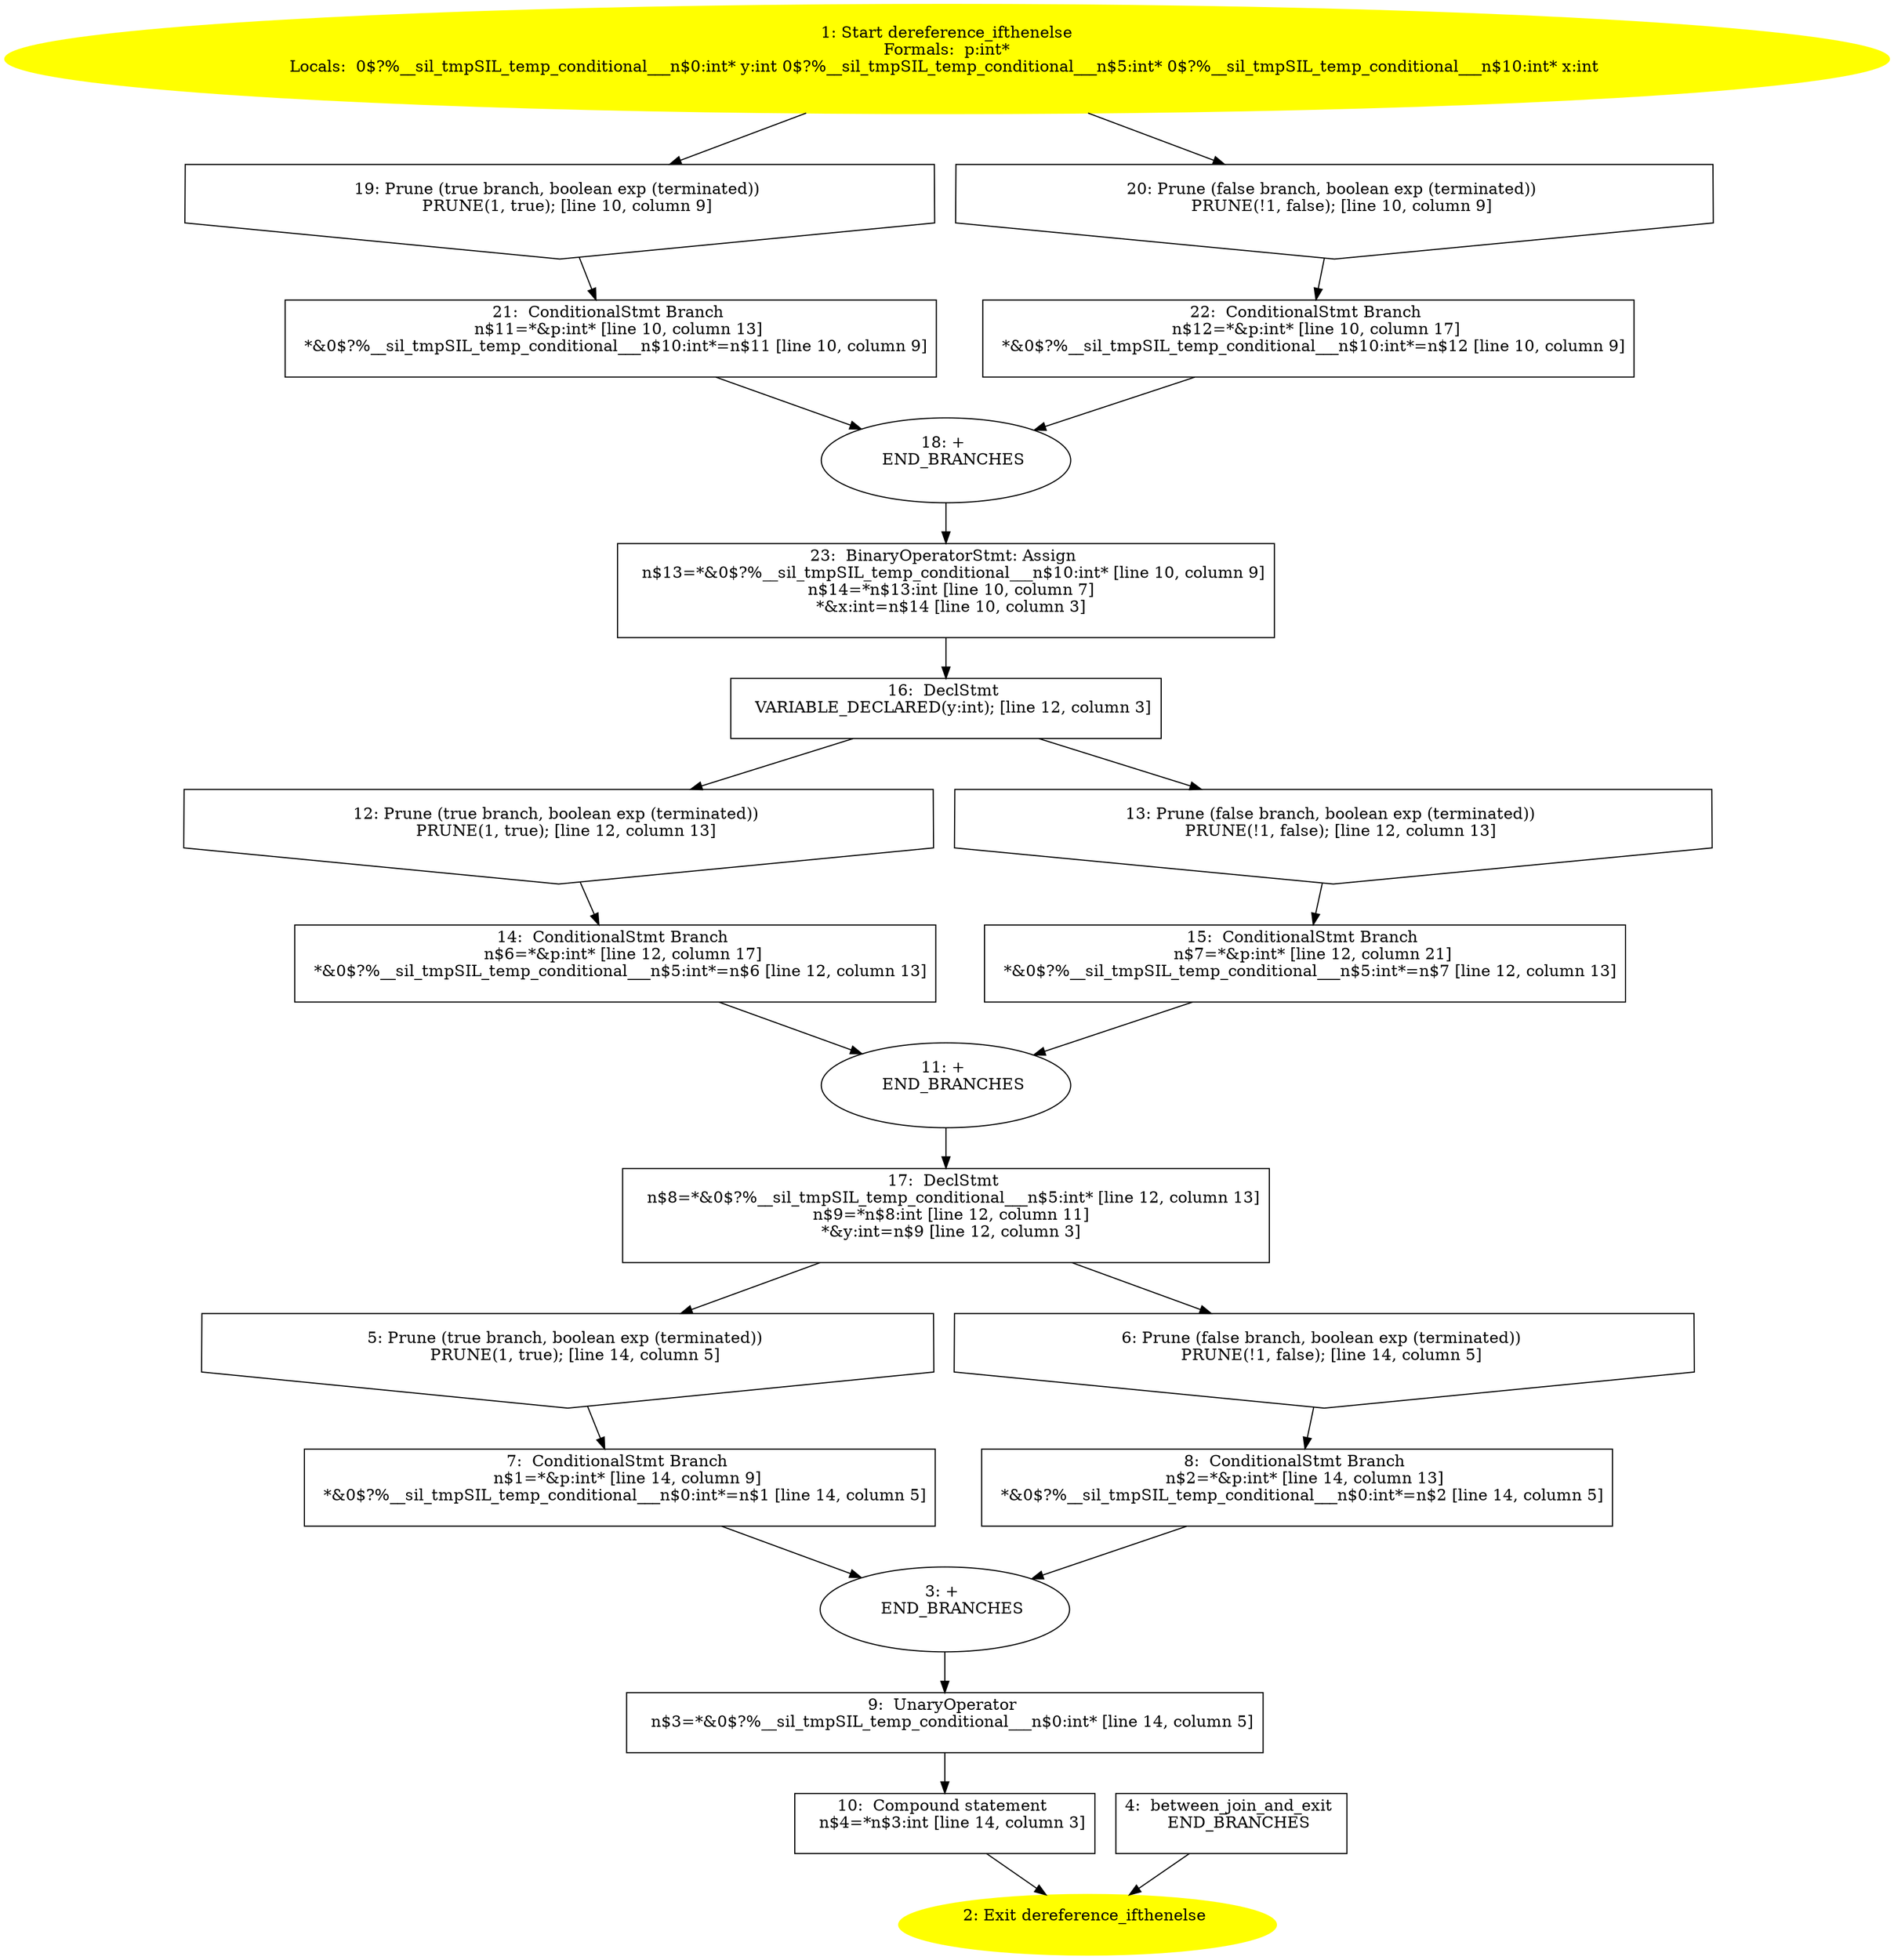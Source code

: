 /* @generated */
digraph cfg {
"dereference_ifthenelse.aa3447116ff03cff_1" [label="1: Start dereference_ifthenelse\nFormals:  p:int*\nLocals:  0$?%__sil_tmpSIL_temp_conditional___n$0:int* y:int 0$?%__sil_tmpSIL_temp_conditional___n$5:int* 0$?%__sil_tmpSIL_temp_conditional___n$10:int* x:int \n  " color=yellow style=filled]
	

	 "dereference_ifthenelse.aa3447116ff03cff_1" -> "dereference_ifthenelse.aa3447116ff03cff_19" ;
	 "dereference_ifthenelse.aa3447116ff03cff_1" -> "dereference_ifthenelse.aa3447116ff03cff_20" ;
"dereference_ifthenelse.aa3447116ff03cff_2" [label="2: Exit dereference_ifthenelse \n  " color=yellow style=filled]
	

"dereference_ifthenelse.aa3447116ff03cff_3" [label="3: + \n   END_BRANCHES\n " ]
	

	 "dereference_ifthenelse.aa3447116ff03cff_3" -> "dereference_ifthenelse.aa3447116ff03cff_9" ;
"dereference_ifthenelse.aa3447116ff03cff_4" [label="4:  between_join_and_exit \n   END_BRANCHES\n " shape="box"]
	

	 "dereference_ifthenelse.aa3447116ff03cff_4" -> "dereference_ifthenelse.aa3447116ff03cff_2" ;
"dereference_ifthenelse.aa3447116ff03cff_5" [label="5: Prune (true branch, boolean exp (terminated)) \n   PRUNE(1, true); [line 14, column 5]\n " shape="invhouse"]
	

	 "dereference_ifthenelse.aa3447116ff03cff_5" -> "dereference_ifthenelse.aa3447116ff03cff_7" ;
"dereference_ifthenelse.aa3447116ff03cff_6" [label="6: Prune (false branch, boolean exp (terminated)) \n   PRUNE(!1, false); [line 14, column 5]\n " shape="invhouse"]
	

	 "dereference_ifthenelse.aa3447116ff03cff_6" -> "dereference_ifthenelse.aa3447116ff03cff_8" ;
"dereference_ifthenelse.aa3447116ff03cff_7" [label="7:  ConditionalStmt Branch \n   n$1=*&p:int* [line 14, column 9]\n  *&0$?%__sil_tmpSIL_temp_conditional___n$0:int*=n$1 [line 14, column 5]\n " shape="box"]
	

	 "dereference_ifthenelse.aa3447116ff03cff_7" -> "dereference_ifthenelse.aa3447116ff03cff_3" ;
"dereference_ifthenelse.aa3447116ff03cff_8" [label="8:  ConditionalStmt Branch \n   n$2=*&p:int* [line 14, column 13]\n  *&0$?%__sil_tmpSIL_temp_conditional___n$0:int*=n$2 [line 14, column 5]\n " shape="box"]
	

	 "dereference_ifthenelse.aa3447116ff03cff_8" -> "dereference_ifthenelse.aa3447116ff03cff_3" ;
"dereference_ifthenelse.aa3447116ff03cff_9" [label="9:  UnaryOperator \n   n$3=*&0$?%__sil_tmpSIL_temp_conditional___n$0:int* [line 14, column 5]\n " shape="box"]
	

	 "dereference_ifthenelse.aa3447116ff03cff_9" -> "dereference_ifthenelse.aa3447116ff03cff_10" ;
"dereference_ifthenelse.aa3447116ff03cff_10" [label="10:  Compound statement \n   n$4=*n$3:int [line 14, column 3]\n " shape="box"]
	

	 "dereference_ifthenelse.aa3447116ff03cff_10" -> "dereference_ifthenelse.aa3447116ff03cff_2" ;
"dereference_ifthenelse.aa3447116ff03cff_11" [label="11: + \n   END_BRANCHES\n " ]
	

	 "dereference_ifthenelse.aa3447116ff03cff_11" -> "dereference_ifthenelse.aa3447116ff03cff_17" ;
"dereference_ifthenelse.aa3447116ff03cff_12" [label="12: Prune (true branch, boolean exp (terminated)) \n   PRUNE(1, true); [line 12, column 13]\n " shape="invhouse"]
	

	 "dereference_ifthenelse.aa3447116ff03cff_12" -> "dereference_ifthenelse.aa3447116ff03cff_14" ;
"dereference_ifthenelse.aa3447116ff03cff_13" [label="13: Prune (false branch, boolean exp (terminated)) \n   PRUNE(!1, false); [line 12, column 13]\n " shape="invhouse"]
	

	 "dereference_ifthenelse.aa3447116ff03cff_13" -> "dereference_ifthenelse.aa3447116ff03cff_15" ;
"dereference_ifthenelse.aa3447116ff03cff_14" [label="14:  ConditionalStmt Branch \n   n$6=*&p:int* [line 12, column 17]\n  *&0$?%__sil_tmpSIL_temp_conditional___n$5:int*=n$6 [line 12, column 13]\n " shape="box"]
	

	 "dereference_ifthenelse.aa3447116ff03cff_14" -> "dereference_ifthenelse.aa3447116ff03cff_11" ;
"dereference_ifthenelse.aa3447116ff03cff_15" [label="15:  ConditionalStmt Branch \n   n$7=*&p:int* [line 12, column 21]\n  *&0$?%__sil_tmpSIL_temp_conditional___n$5:int*=n$7 [line 12, column 13]\n " shape="box"]
	

	 "dereference_ifthenelse.aa3447116ff03cff_15" -> "dereference_ifthenelse.aa3447116ff03cff_11" ;
"dereference_ifthenelse.aa3447116ff03cff_16" [label="16:  DeclStmt \n   VARIABLE_DECLARED(y:int); [line 12, column 3]\n " shape="box"]
	

	 "dereference_ifthenelse.aa3447116ff03cff_16" -> "dereference_ifthenelse.aa3447116ff03cff_12" ;
	 "dereference_ifthenelse.aa3447116ff03cff_16" -> "dereference_ifthenelse.aa3447116ff03cff_13" ;
"dereference_ifthenelse.aa3447116ff03cff_17" [label="17:  DeclStmt \n   n$8=*&0$?%__sil_tmpSIL_temp_conditional___n$5:int* [line 12, column 13]\n  n$9=*n$8:int [line 12, column 11]\n  *&y:int=n$9 [line 12, column 3]\n " shape="box"]
	

	 "dereference_ifthenelse.aa3447116ff03cff_17" -> "dereference_ifthenelse.aa3447116ff03cff_5" ;
	 "dereference_ifthenelse.aa3447116ff03cff_17" -> "dereference_ifthenelse.aa3447116ff03cff_6" ;
"dereference_ifthenelse.aa3447116ff03cff_18" [label="18: + \n   END_BRANCHES\n " ]
	

	 "dereference_ifthenelse.aa3447116ff03cff_18" -> "dereference_ifthenelse.aa3447116ff03cff_23" ;
"dereference_ifthenelse.aa3447116ff03cff_19" [label="19: Prune (true branch, boolean exp (terminated)) \n   PRUNE(1, true); [line 10, column 9]\n " shape="invhouse"]
	

	 "dereference_ifthenelse.aa3447116ff03cff_19" -> "dereference_ifthenelse.aa3447116ff03cff_21" ;
"dereference_ifthenelse.aa3447116ff03cff_20" [label="20: Prune (false branch, boolean exp (terminated)) \n   PRUNE(!1, false); [line 10, column 9]\n " shape="invhouse"]
	

	 "dereference_ifthenelse.aa3447116ff03cff_20" -> "dereference_ifthenelse.aa3447116ff03cff_22" ;
"dereference_ifthenelse.aa3447116ff03cff_21" [label="21:  ConditionalStmt Branch \n   n$11=*&p:int* [line 10, column 13]\n  *&0$?%__sil_tmpSIL_temp_conditional___n$10:int*=n$11 [line 10, column 9]\n " shape="box"]
	

	 "dereference_ifthenelse.aa3447116ff03cff_21" -> "dereference_ifthenelse.aa3447116ff03cff_18" ;
"dereference_ifthenelse.aa3447116ff03cff_22" [label="22:  ConditionalStmt Branch \n   n$12=*&p:int* [line 10, column 17]\n  *&0$?%__sil_tmpSIL_temp_conditional___n$10:int*=n$12 [line 10, column 9]\n " shape="box"]
	

	 "dereference_ifthenelse.aa3447116ff03cff_22" -> "dereference_ifthenelse.aa3447116ff03cff_18" ;
"dereference_ifthenelse.aa3447116ff03cff_23" [label="23:  BinaryOperatorStmt: Assign \n   n$13=*&0$?%__sil_tmpSIL_temp_conditional___n$10:int* [line 10, column 9]\n  n$14=*n$13:int [line 10, column 7]\n  *&x:int=n$14 [line 10, column 3]\n " shape="box"]
	

	 "dereference_ifthenelse.aa3447116ff03cff_23" -> "dereference_ifthenelse.aa3447116ff03cff_16" ;
}
